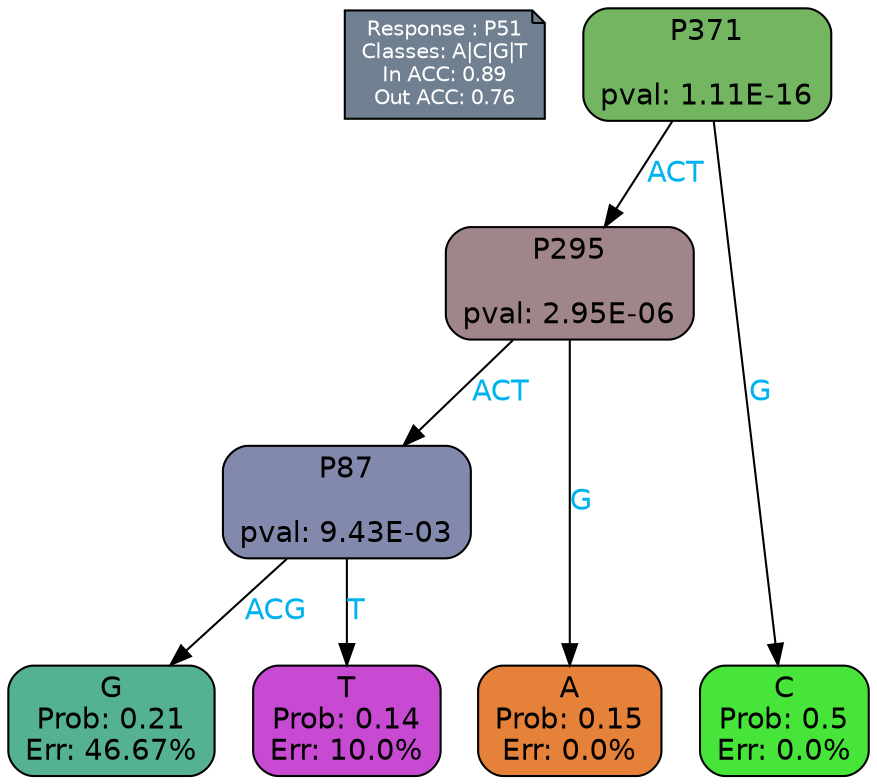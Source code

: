 digraph Tree {
node [shape=box, style="filled, rounded", color="black", fontname=helvetica] ;
graph [ranksep=equally, splines=polylines, bgcolor=transparent, dpi=600] ;
edge [fontname=helvetica] ;
LEGEND [label="Response : P51
Classes: A|C|G|T
In ACC: 0.89
Out ACC: 0.76
",shape=note,align=left,style=filled,fillcolor="slategray",fontcolor="white",fontsize=10];1 [label="P371

pval: 1.11E-16", fillcolor="#73b561"] ;
2 [label="P295

pval: 2.95E-06", fillcolor="#a0858a"] ;
3 [label="P87

pval: 9.43E-03", fillcolor="#8388ad"] ;
4 [label="G
Prob: 0.21
Err: 46.67%", fillcolor="#54b194"] ;
5 [label="T
Prob: 0.14
Err: 10.0%", fillcolor="#c84ad3"] ;
6 [label="A
Prob: 0.15
Err: 0.0%", fillcolor="#e58139"] ;
7 [label="C
Prob: 0.5
Err: 0.0%", fillcolor="#47e539"] ;
1 -> 2 [label="ACT",fontcolor=deepskyblue2] ;
1 -> 7 [label="G",fontcolor=deepskyblue2] ;
2 -> 3 [label="ACT",fontcolor=deepskyblue2] ;
2 -> 6 [label="G",fontcolor=deepskyblue2] ;
3 -> 4 [label="ACG",fontcolor=deepskyblue2] ;
3 -> 5 [label="T",fontcolor=deepskyblue2] ;
{rank = same; 4;5;6;7;}{rank = same; LEGEND;1;}}